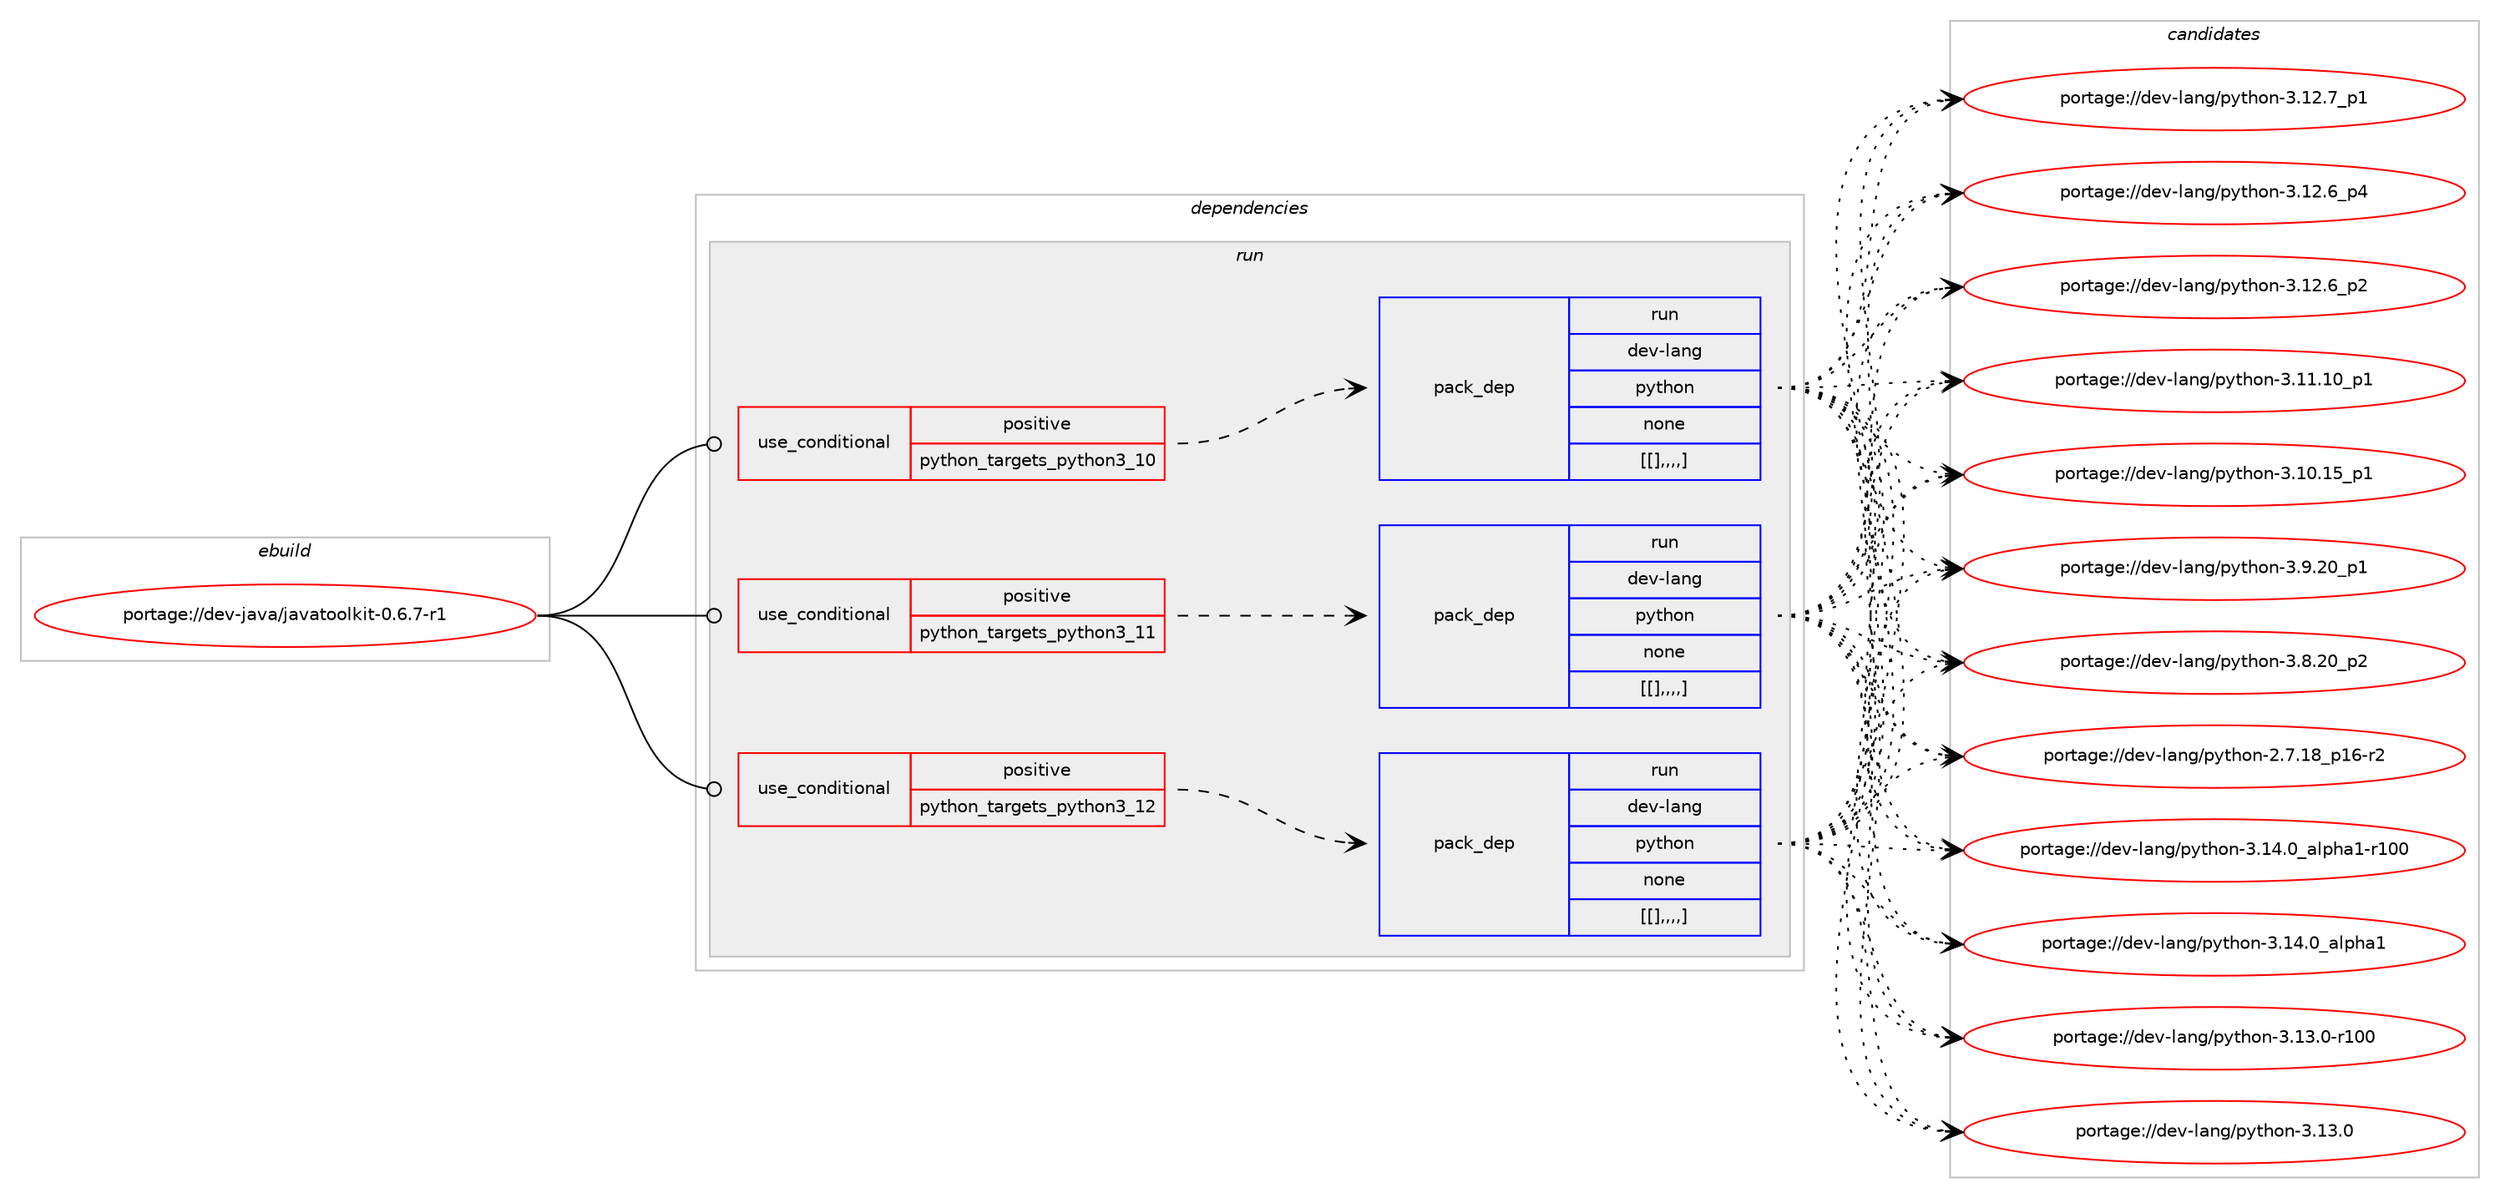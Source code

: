 digraph prolog {

# *************
# Graph options
# *************

newrank=true;
concentrate=true;
compound=true;
graph [rankdir=LR,fontname=Helvetica,fontsize=10,ranksep=1.5];#, ranksep=2.5, nodesep=0.2];
edge  [arrowhead=vee];
node  [fontname=Helvetica,fontsize=10];

# **********
# The ebuild
# **********

subgraph cluster_leftcol {
color=gray;
label=<<i>ebuild</i>>;
id [label="portage://dev-java/javatoolkit-0.6.7-r1", color=red, width=4, href="../dev-java/javatoolkit-0.6.7-r1.svg"];
}

# ****************
# The dependencies
# ****************

subgraph cluster_midcol {
color=gray;
label=<<i>dependencies</i>>;
subgraph cluster_compile {
fillcolor="#eeeeee";
style=filled;
label=<<i>compile</i>>;
}
subgraph cluster_compileandrun {
fillcolor="#eeeeee";
style=filled;
label=<<i>compile and run</i>>;
}
subgraph cluster_run {
fillcolor="#eeeeee";
style=filled;
label=<<i>run</i>>;
subgraph cond23721 {
dependency98777 [label=<<TABLE BORDER="0" CELLBORDER="1" CELLSPACING="0" CELLPADDING="4"><TR><TD ROWSPAN="3" CELLPADDING="10">use_conditional</TD></TR><TR><TD>positive</TD></TR><TR><TD>python_targets_python3_10</TD></TR></TABLE>>, shape=none, color=red];
subgraph pack73941 {
dependency98801 [label=<<TABLE BORDER="0" CELLBORDER="1" CELLSPACING="0" CELLPADDING="4" WIDTH="220"><TR><TD ROWSPAN="6" CELLPADDING="30">pack_dep</TD></TR><TR><TD WIDTH="110">run</TD></TR><TR><TD>dev-lang</TD></TR><TR><TD>python</TD></TR><TR><TD>none</TD></TR><TR><TD>[[],,,,]</TD></TR></TABLE>>, shape=none, color=blue];
}
dependency98777:e -> dependency98801:w [weight=20,style="dashed",arrowhead="vee"];
}
id:e -> dependency98777:w [weight=20,style="solid",arrowhead="odot"];
subgraph cond23743 {
dependency98839 [label=<<TABLE BORDER="0" CELLBORDER="1" CELLSPACING="0" CELLPADDING="4"><TR><TD ROWSPAN="3" CELLPADDING="10">use_conditional</TD></TR><TR><TD>positive</TD></TR><TR><TD>python_targets_python3_11</TD></TR></TABLE>>, shape=none, color=red];
subgraph pack73970 {
dependency98871 [label=<<TABLE BORDER="0" CELLBORDER="1" CELLSPACING="0" CELLPADDING="4" WIDTH="220"><TR><TD ROWSPAN="6" CELLPADDING="30">pack_dep</TD></TR><TR><TD WIDTH="110">run</TD></TR><TR><TD>dev-lang</TD></TR><TR><TD>python</TD></TR><TR><TD>none</TD></TR><TR><TD>[[],,,,]</TD></TR></TABLE>>, shape=none, color=blue];
}
dependency98839:e -> dependency98871:w [weight=20,style="dashed",arrowhead="vee"];
}
id:e -> dependency98839:w [weight=20,style="solid",arrowhead="odot"];
subgraph cond23758 {
dependency98947 [label=<<TABLE BORDER="0" CELLBORDER="1" CELLSPACING="0" CELLPADDING="4"><TR><TD ROWSPAN="3" CELLPADDING="10">use_conditional</TD></TR><TR><TD>positive</TD></TR><TR><TD>python_targets_python3_12</TD></TR></TABLE>>, shape=none, color=red];
subgraph pack74063 {
dependency98955 [label=<<TABLE BORDER="0" CELLBORDER="1" CELLSPACING="0" CELLPADDING="4" WIDTH="220"><TR><TD ROWSPAN="6" CELLPADDING="30">pack_dep</TD></TR><TR><TD WIDTH="110">run</TD></TR><TR><TD>dev-lang</TD></TR><TR><TD>python</TD></TR><TR><TD>none</TD></TR><TR><TD>[[],,,,]</TD></TR></TABLE>>, shape=none, color=blue];
}
dependency98947:e -> dependency98955:w [weight=20,style="dashed",arrowhead="vee"];
}
id:e -> dependency98947:w [weight=20,style="solid",arrowhead="odot"];
}
}

# **************
# The candidates
# **************

subgraph cluster_choices {
rank=same;
color=gray;
label=<<i>candidates</i>>;

subgraph choice73486 {
color=black;
nodesep=1;
choice100101118451089711010347112121116104111110455146495246489597108112104974945114494848 [label="portage://dev-lang/python-3.14.0_alpha1-r100", color=red, width=4,href="../dev-lang/python-3.14.0_alpha1-r100.svg"];
choice1001011184510897110103471121211161041111104551464952464895971081121049749 [label="portage://dev-lang/python-3.14.0_alpha1", color=red, width=4,href="../dev-lang/python-3.14.0_alpha1.svg"];
choice1001011184510897110103471121211161041111104551464951464845114494848 [label="portage://dev-lang/python-3.13.0-r100", color=red, width=4,href="../dev-lang/python-3.13.0-r100.svg"];
choice10010111845108971101034711212111610411111045514649514648 [label="portage://dev-lang/python-3.13.0", color=red, width=4,href="../dev-lang/python-3.13.0.svg"];
choice100101118451089711010347112121116104111110455146495046559511249 [label="portage://dev-lang/python-3.12.7_p1", color=red, width=4,href="../dev-lang/python-3.12.7_p1.svg"];
choice100101118451089711010347112121116104111110455146495046549511252 [label="portage://dev-lang/python-3.12.6_p4", color=red, width=4,href="../dev-lang/python-3.12.6_p4.svg"];
choice100101118451089711010347112121116104111110455146495046549511250 [label="portage://dev-lang/python-3.12.6_p2", color=red, width=4,href="../dev-lang/python-3.12.6_p2.svg"];
choice10010111845108971101034711212111610411111045514649494649489511249 [label="portage://dev-lang/python-3.11.10_p1", color=red, width=4,href="../dev-lang/python-3.11.10_p1.svg"];
choice10010111845108971101034711212111610411111045514649484649539511249 [label="portage://dev-lang/python-3.10.15_p1", color=red, width=4,href="../dev-lang/python-3.10.15_p1.svg"];
choice100101118451089711010347112121116104111110455146574650489511249 [label="portage://dev-lang/python-3.9.20_p1", color=red, width=4,href="../dev-lang/python-3.9.20_p1.svg"];
choice100101118451089711010347112121116104111110455146564650489511250 [label="portage://dev-lang/python-3.8.20_p2", color=red, width=4,href="../dev-lang/python-3.8.20_p2.svg"];
choice100101118451089711010347112121116104111110455046554649569511249544511450 [label="portage://dev-lang/python-2.7.18_p16-r2", color=red, width=4,href="../dev-lang/python-2.7.18_p16-r2.svg"];
dependency98801:e -> choice100101118451089711010347112121116104111110455146495246489597108112104974945114494848:w [style=dotted,weight="100"];
dependency98801:e -> choice1001011184510897110103471121211161041111104551464952464895971081121049749:w [style=dotted,weight="100"];
dependency98801:e -> choice1001011184510897110103471121211161041111104551464951464845114494848:w [style=dotted,weight="100"];
dependency98801:e -> choice10010111845108971101034711212111610411111045514649514648:w [style=dotted,weight="100"];
dependency98801:e -> choice100101118451089711010347112121116104111110455146495046559511249:w [style=dotted,weight="100"];
dependency98801:e -> choice100101118451089711010347112121116104111110455146495046549511252:w [style=dotted,weight="100"];
dependency98801:e -> choice100101118451089711010347112121116104111110455146495046549511250:w [style=dotted,weight="100"];
dependency98801:e -> choice10010111845108971101034711212111610411111045514649494649489511249:w [style=dotted,weight="100"];
dependency98801:e -> choice10010111845108971101034711212111610411111045514649484649539511249:w [style=dotted,weight="100"];
dependency98801:e -> choice100101118451089711010347112121116104111110455146574650489511249:w [style=dotted,weight="100"];
dependency98801:e -> choice100101118451089711010347112121116104111110455146564650489511250:w [style=dotted,weight="100"];
dependency98801:e -> choice100101118451089711010347112121116104111110455046554649569511249544511450:w [style=dotted,weight="100"];
}
subgraph choice73496 {
color=black;
nodesep=1;
choice100101118451089711010347112121116104111110455146495246489597108112104974945114494848 [label="portage://dev-lang/python-3.14.0_alpha1-r100", color=red, width=4,href="../dev-lang/python-3.14.0_alpha1-r100.svg"];
choice1001011184510897110103471121211161041111104551464952464895971081121049749 [label="portage://dev-lang/python-3.14.0_alpha1", color=red, width=4,href="../dev-lang/python-3.14.0_alpha1.svg"];
choice1001011184510897110103471121211161041111104551464951464845114494848 [label="portage://dev-lang/python-3.13.0-r100", color=red, width=4,href="../dev-lang/python-3.13.0-r100.svg"];
choice10010111845108971101034711212111610411111045514649514648 [label="portage://dev-lang/python-3.13.0", color=red, width=4,href="../dev-lang/python-3.13.0.svg"];
choice100101118451089711010347112121116104111110455146495046559511249 [label="portage://dev-lang/python-3.12.7_p1", color=red, width=4,href="../dev-lang/python-3.12.7_p1.svg"];
choice100101118451089711010347112121116104111110455146495046549511252 [label="portage://dev-lang/python-3.12.6_p4", color=red, width=4,href="../dev-lang/python-3.12.6_p4.svg"];
choice100101118451089711010347112121116104111110455146495046549511250 [label="portage://dev-lang/python-3.12.6_p2", color=red, width=4,href="../dev-lang/python-3.12.6_p2.svg"];
choice10010111845108971101034711212111610411111045514649494649489511249 [label="portage://dev-lang/python-3.11.10_p1", color=red, width=4,href="../dev-lang/python-3.11.10_p1.svg"];
choice10010111845108971101034711212111610411111045514649484649539511249 [label="portage://dev-lang/python-3.10.15_p1", color=red, width=4,href="../dev-lang/python-3.10.15_p1.svg"];
choice100101118451089711010347112121116104111110455146574650489511249 [label="portage://dev-lang/python-3.9.20_p1", color=red, width=4,href="../dev-lang/python-3.9.20_p1.svg"];
choice100101118451089711010347112121116104111110455146564650489511250 [label="portage://dev-lang/python-3.8.20_p2", color=red, width=4,href="../dev-lang/python-3.8.20_p2.svg"];
choice100101118451089711010347112121116104111110455046554649569511249544511450 [label="portage://dev-lang/python-2.7.18_p16-r2", color=red, width=4,href="../dev-lang/python-2.7.18_p16-r2.svg"];
dependency98871:e -> choice100101118451089711010347112121116104111110455146495246489597108112104974945114494848:w [style=dotted,weight="100"];
dependency98871:e -> choice1001011184510897110103471121211161041111104551464952464895971081121049749:w [style=dotted,weight="100"];
dependency98871:e -> choice1001011184510897110103471121211161041111104551464951464845114494848:w [style=dotted,weight="100"];
dependency98871:e -> choice10010111845108971101034711212111610411111045514649514648:w [style=dotted,weight="100"];
dependency98871:e -> choice100101118451089711010347112121116104111110455146495046559511249:w [style=dotted,weight="100"];
dependency98871:e -> choice100101118451089711010347112121116104111110455146495046549511252:w [style=dotted,weight="100"];
dependency98871:e -> choice100101118451089711010347112121116104111110455146495046549511250:w [style=dotted,weight="100"];
dependency98871:e -> choice10010111845108971101034711212111610411111045514649494649489511249:w [style=dotted,weight="100"];
dependency98871:e -> choice10010111845108971101034711212111610411111045514649484649539511249:w [style=dotted,weight="100"];
dependency98871:e -> choice100101118451089711010347112121116104111110455146574650489511249:w [style=dotted,weight="100"];
dependency98871:e -> choice100101118451089711010347112121116104111110455146564650489511250:w [style=dotted,weight="100"];
dependency98871:e -> choice100101118451089711010347112121116104111110455046554649569511249544511450:w [style=dotted,weight="100"];
}
subgraph choice73515 {
color=black;
nodesep=1;
choice100101118451089711010347112121116104111110455146495246489597108112104974945114494848 [label="portage://dev-lang/python-3.14.0_alpha1-r100", color=red, width=4,href="../dev-lang/python-3.14.0_alpha1-r100.svg"];
choice1001011184510897110103471121211161041111104551464952464895971081121049749 [label="portage://dev-lang/python-3.14.0_alpha1", color=red, width=4,href="../dev-lang/python-3.14.0_alpha1.svg"];
choice1001011184510897110103471121211161041111104551464951464845114494848 [label="portage://dev-lang/python-3.13.0-r100", color=red, width=4,href="../dev-lang/python-3.13.0-r100.svg"];
choice10010111845108971101034711212111610411111045514649514648 [label="portage://dev-lang/python-3.13.0", color=red, width=4,href="../dev-lang/python-3.13.0.svg"];
choice100101118451089711010347112121116104111110455146495046559511249 [label="portage://dev-lang/python-3.12.7_p1", color=red, width=4,href="../dev-lang/python-3.12.7_p1.svg"];
choice100101118451089711010347112121116104111110455146495046549511252 [label="portage://dev-lang/python-3.12.6_p4", color=red, width=4,href="../dev-lang/python-3.12.6_p4.svg"];
choice100101118451089711010347112121116104111110455146495046549511250 [label="portage://dev-lang/python-3.12.6_p2", color=red, width=4,href="../dev-lang/python-3.12.6_p2.svg"];
choice10010111845108971101034711212111610411111045514649494649489511249 [label="portage://dev-lang/python-3.11.10_p1", color=red, width=4,href="../dev-lang/python-3.11.10_p1.svg"];
choice10010111845108971101034711212111610411111045514649484649539511249 [label="portage://dev-lang/python-3.10.15_p1", color=red, width=4,href="../dev-lang/python-3.10.15_p1.svg"];
choice100101118451089711010347112121116104111110455146574650489511249 [label="portage://dev-lang/python-3.9.20_p1", color=red, width=4,href="../dev-lang/python-3.9.20_p1.svg"];
choice100101118451089711010347112121116104111110455146564650489511250 [label="portage://dev-lang/python-3.8.20_p2", color=red, width=4,href="../dev-lang/python-3.8.20_p2.svg"];
choice100101118451089711010347112121116104111110455046554649569511249544511450 [label="portage://dev-lang/python-2.7.18_p16-r2", color=red, width=4,href="../dev-lang/python-2.7.18_p16-r2.svg"];
dependency98955:e -> choice100101118451089711010347112121116104111110455146495246489597108112104974945114494848:w [style=dotted,weight="100"];
dependency98955:e -> choice1001011184510897110103471121211161041111104551464952464895971081121049749:w [style=dotted,weight="100"];
dependency98955:e -> choice1001011184510897110103471121211161041111104551464951464845114494848:w [style=dotted,weight="100"];
dependency98955:e -> choice10010111845108971101034711212111610411111045514649514648:w [style=dotted,weight="100"];
dependency98955:e -> choice100101118451089711010347112121116104111110455146495046559511249:w [style=dotted,weight="100"];
dependency98955:e -> choice100101118451089711010347112121116104111110455146495046549511252:w [style=dotted,weight="100"];
dependency98955:e -> choice100101118451089711010347112121116104111110455146495046549511250:w [style=dotted,weight="100"];
dependency98955:e -> choice10010111845108971101034711212111610411111045514649494649489511249:w [style=dotted,weight="100"];
dependency98955:e -> choice10010111845108971101034711212111610411111045514649484649539511249:w [style=dotted,weight="100"];
dependency98955:e -> choice100101118451089711010347112121116104111110455146574650489511249:w [style=dotted,weight="100"];
dependency98955:e -> choice100101118451089711010347112121116104111110455146564650489511250:w [style=dotted,weight="100"];
dependency98955:e -> choice100101118451089711010347112121116104111110455046554649569511249544511450:w [style=dotted,weight="100"];
}
}

}
